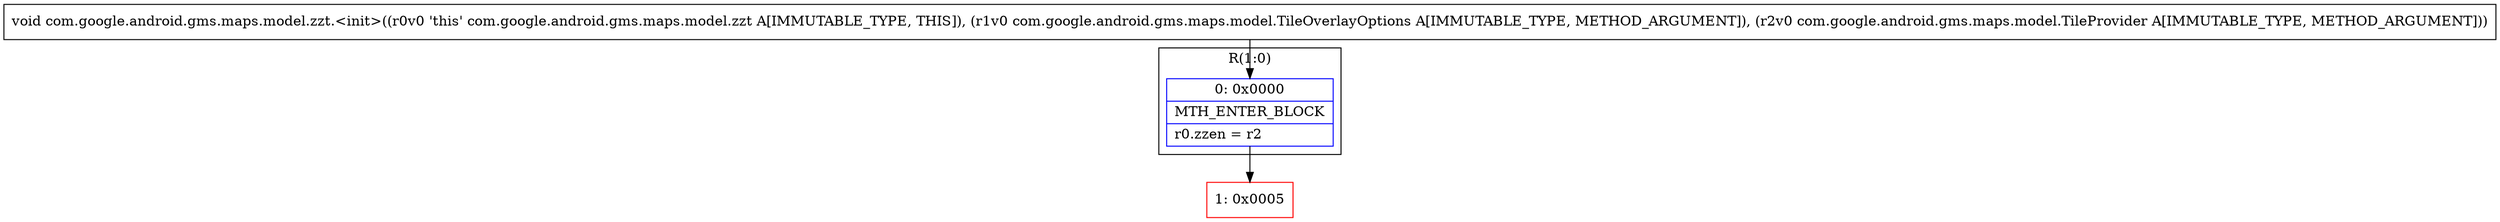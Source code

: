 digraph "CFG forcom.google.android.gms.maps.model.zzt.\<init\>(Lcom\/google\/android\/gms\/maps\/model\/TileOverlayOptions;Lcom\/google\/android\/gms\/maps\/model\/TileProvider;)V" {
subgraph cluster_Region_1748818436 {
label = "R(1:0)";
node [shape=record,color=blue];
Node_0 [shape=record,label="{0\:\ 0x0000|MTH_ENTER_BLOCK\l|r0.zzen = r2\l}"];
}
Node_1 [shape=record,color=red,label="{1\:\ 0x0005}"];
MethodNode[shape=record,label="{void com.google.android.gms.maps.model.zzt.\<init\>((r0v0 'this' com.google.android.gms.maps.model.zzt A[IMMUTABLE_TYPE, THIS]), (r1v0 com.google.android.gms.maps.model.TileOverlayOptions A[IMMUTABLE_TYPE, METHOD_ARGUMENT]), (r2v0 com.google.android.gms.maps.model.TileProvider A[IMMUTABLE_TYPE, METHOD_ARGUMENT])) }"];
MethodNode -> Node_0;
Node_0 -> Node_1;
}

